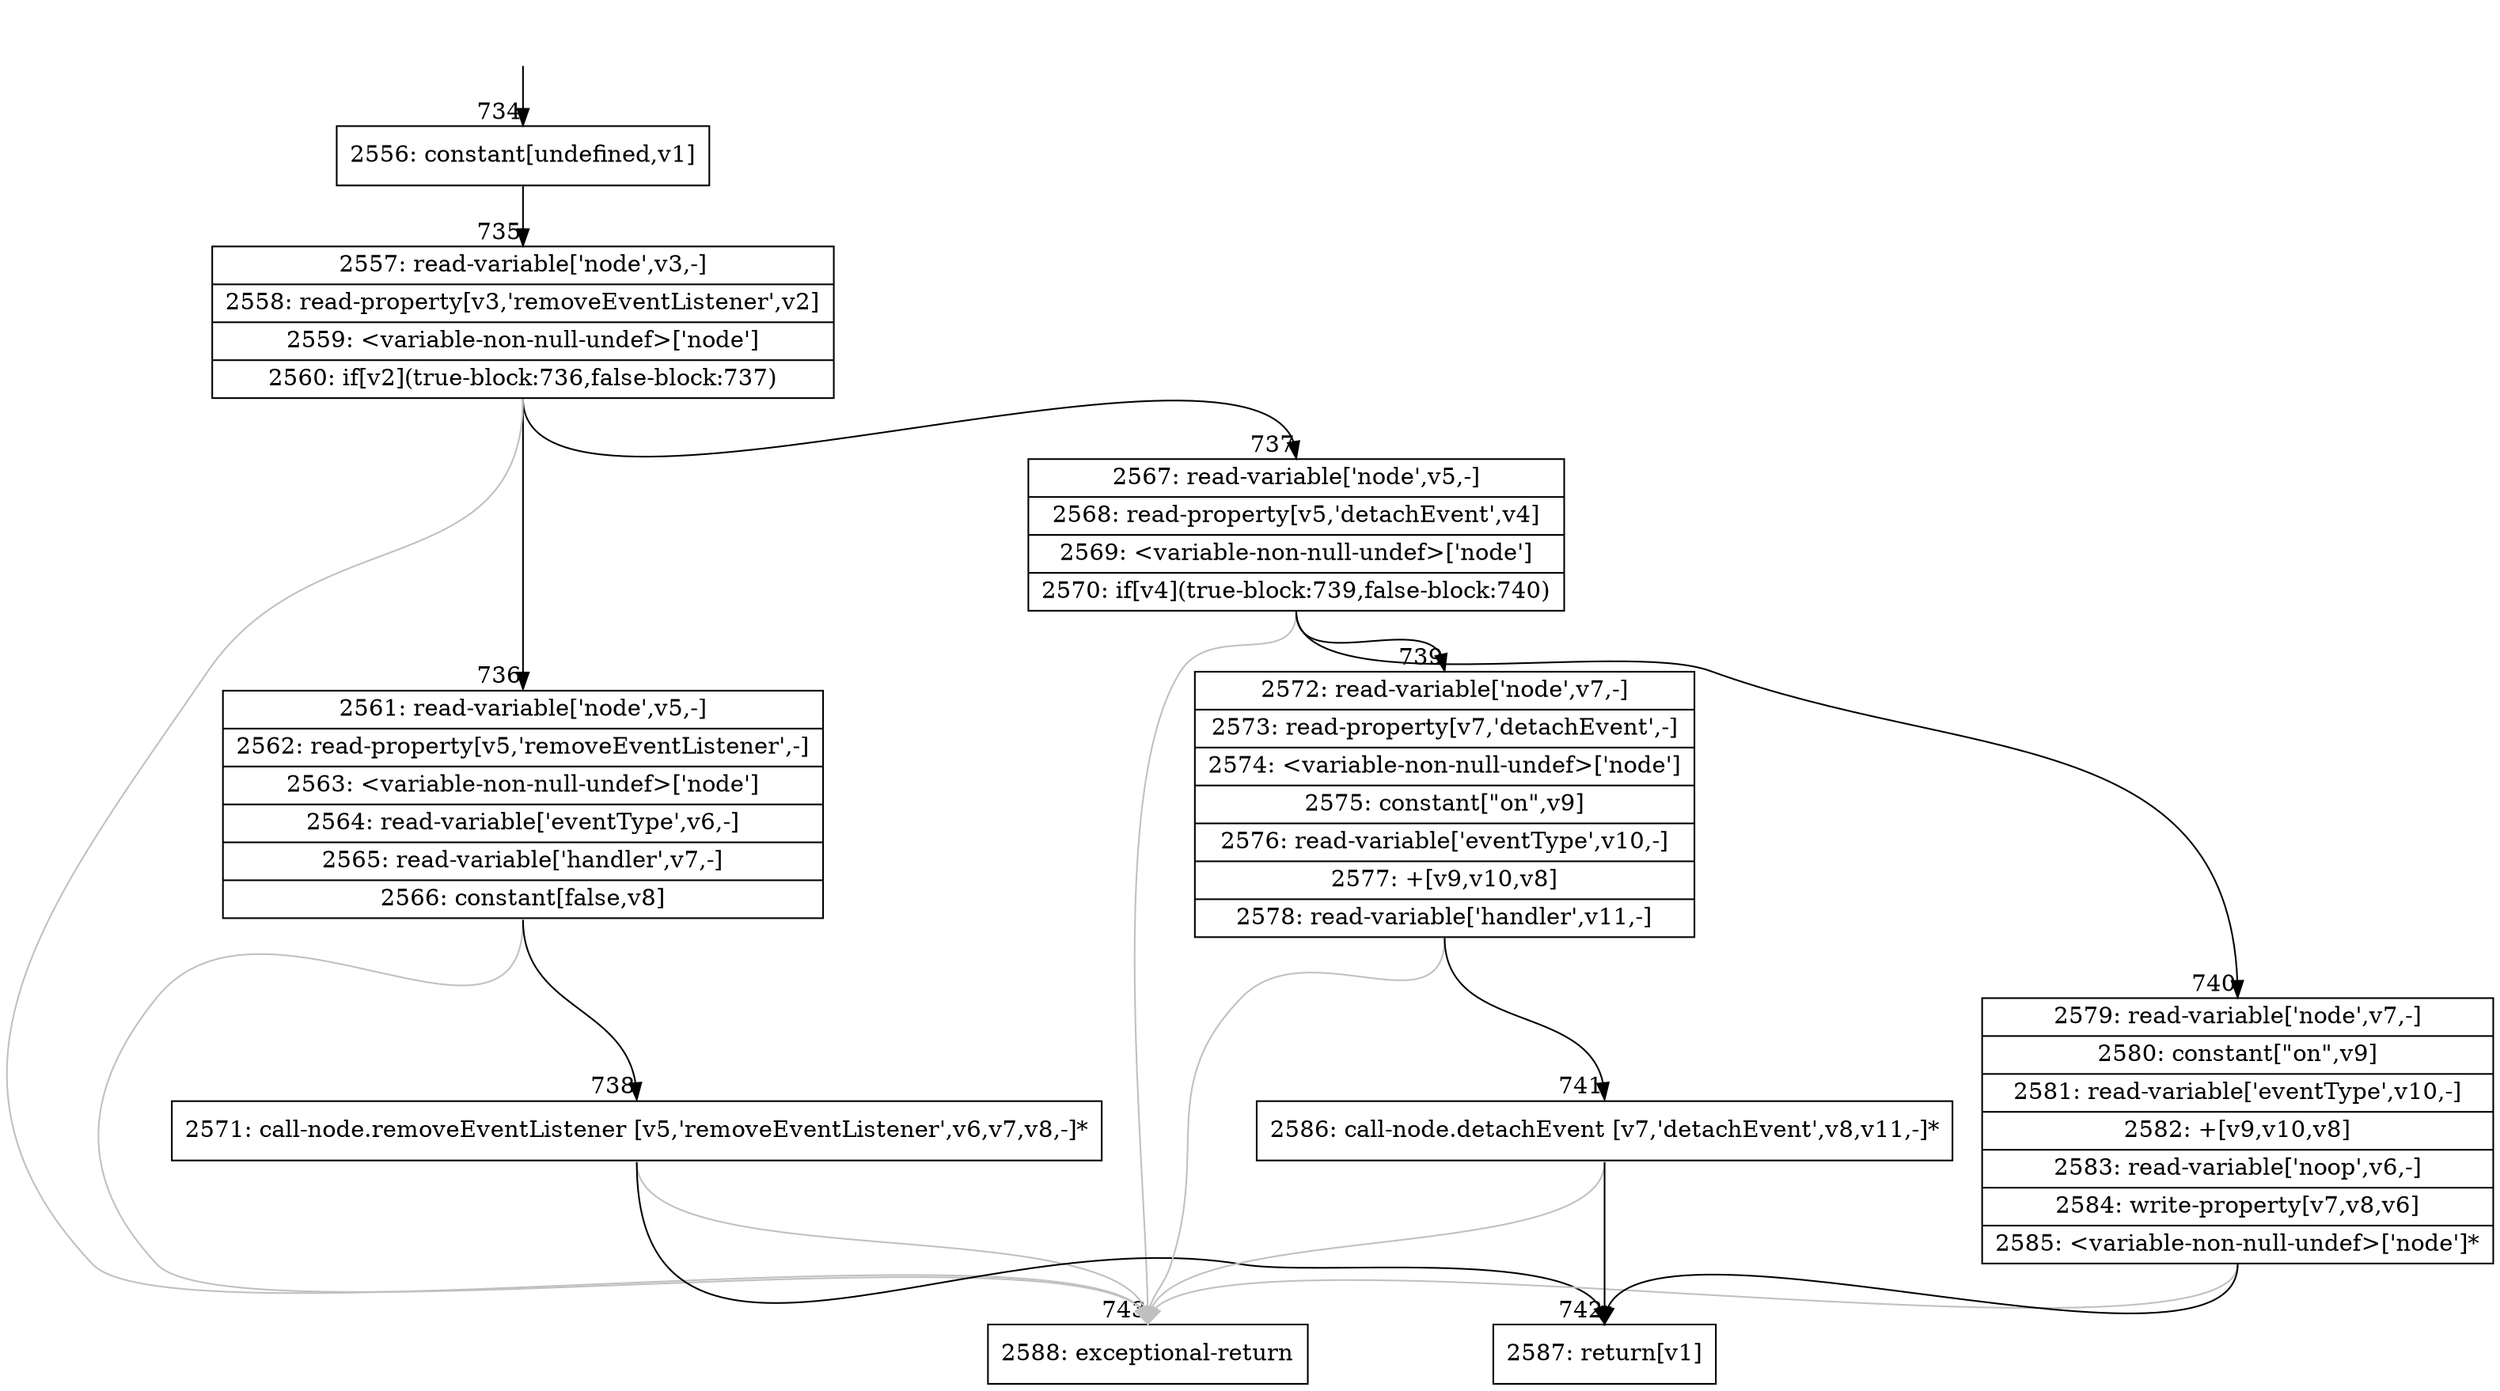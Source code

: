 digraph {
rankdir="TD"
BB_entry79[shape=none,label=""];
BB_entry79 -> BB734 [tailport=s, headport=n, headlabel="    734"]
BB734 [shape=record label="{2556: constant[undefined,v1]}" ] 
BB734 -> BB735 [tailport=s, headport=n, headlabel="      735"]
BB735 [shape=record label="{2557: read-variable['node',v3,-]|2558: read-property[v3,'removeEventListener',v2]|2559: \<variable-non-null-undef\>['node']|2560: if[v2](true-block:736,false-block:737)}" ] 
BB735 -> BB736 [tailport=s, headport=n, headlabel="      736"]
BB735 -> BB737 [tailport=s, headport=n, headlabel="      737"]
BB735 -> BB743 [tailport=s, headport=n, color=gray, headlabel="      743"]
BB736 [shape=record label="{2561: read-variable['node',v5,-]|2562: read-property[v5,'removeEventListener',-]|2563: \<variable-non-null-undef\>['node']|2564: read-variable['eventType',v6,-]|2565: read-variable['handler',v7,-]|2566: constant[false,v8]}" ] 
BB736 -> BB738 [tailport=s, headport=n, headlabel="      738"]
BB736 -> BB743 [tailport=s, headport=n, color=gray]
BB737 [shape=record label="{2567: read-variable['node',v5,-]|2568: read-property[v5,'detachEvent',v4]|2569: \<variable-non-null-undef\>['node']|2570: if[v4](true-block:739,false-block:740)}" ] 
BB737 -> BB739 [tailport=s, headport=n, headlabel="      739"]
BB737 -> BB740 [tailport=s, headport=n, headlabel="      740"]
BB737 -> BB743 [tailport=s, headport=n, color=gray]
BB738 [shape=record label="{2571: call-node.removeEventListener [v5,'removeEventListener',v6,v7,v8,-]*}" ] 
BB738 -> BB742 [tailport=s, headport=n, headlabel="      742"]
BB738 -> BB743 [tailport=s, headport=n, color=gray]
BB739 [shape=record label="{2572: read-variable['node',v7,-]|2573: read-property[v7,'detachEvent',-]|2574: \<variable-non-null-undef\>['node']|2575: constant[\"on\",v9]|2576: read-variable['eventType',v10,-]|2577: +[v9,v10,v8]|2578: read-variable['handler',v11,-]}" ] 
BB739 -> BB741 [tailport=s, headport=n, headlabel="      741"]
BB739 -> BB743 [tailport=s, headport=n, color=gray]
BB740 [shape=record label="{2579: read-variable['node',v7,-]|2580: constant[\"on\",v9]|2581: read-variable['eventType',v10,-]|2582: +[v9,v10,v8]|2583: read-variable['noop',v6,-]|2584: write-property[v7,v8,v6]|2585: \<variable-non-null-undef\>['node']*}" ] 
BB740 -> BB742 [tailport=s, headport=n]
BB740 -> BB743 [tailport=s, headport=n, color=gray]
BB741 [shape=record label="{2586: call-node.detachEvent [v7,'detachEvent',v8,v11,-]*}" ] 
BB741 -> BB742 [tailport=s, headport=n]
BB741 -> BB743 [tailport=s, headport=n, color=gray]
BB742 [shape=record label="{2587: return[v1]}" ] 
BB743 [shape=record label="{2588: exceptional-return}" ] 
//#$~ 745
}
